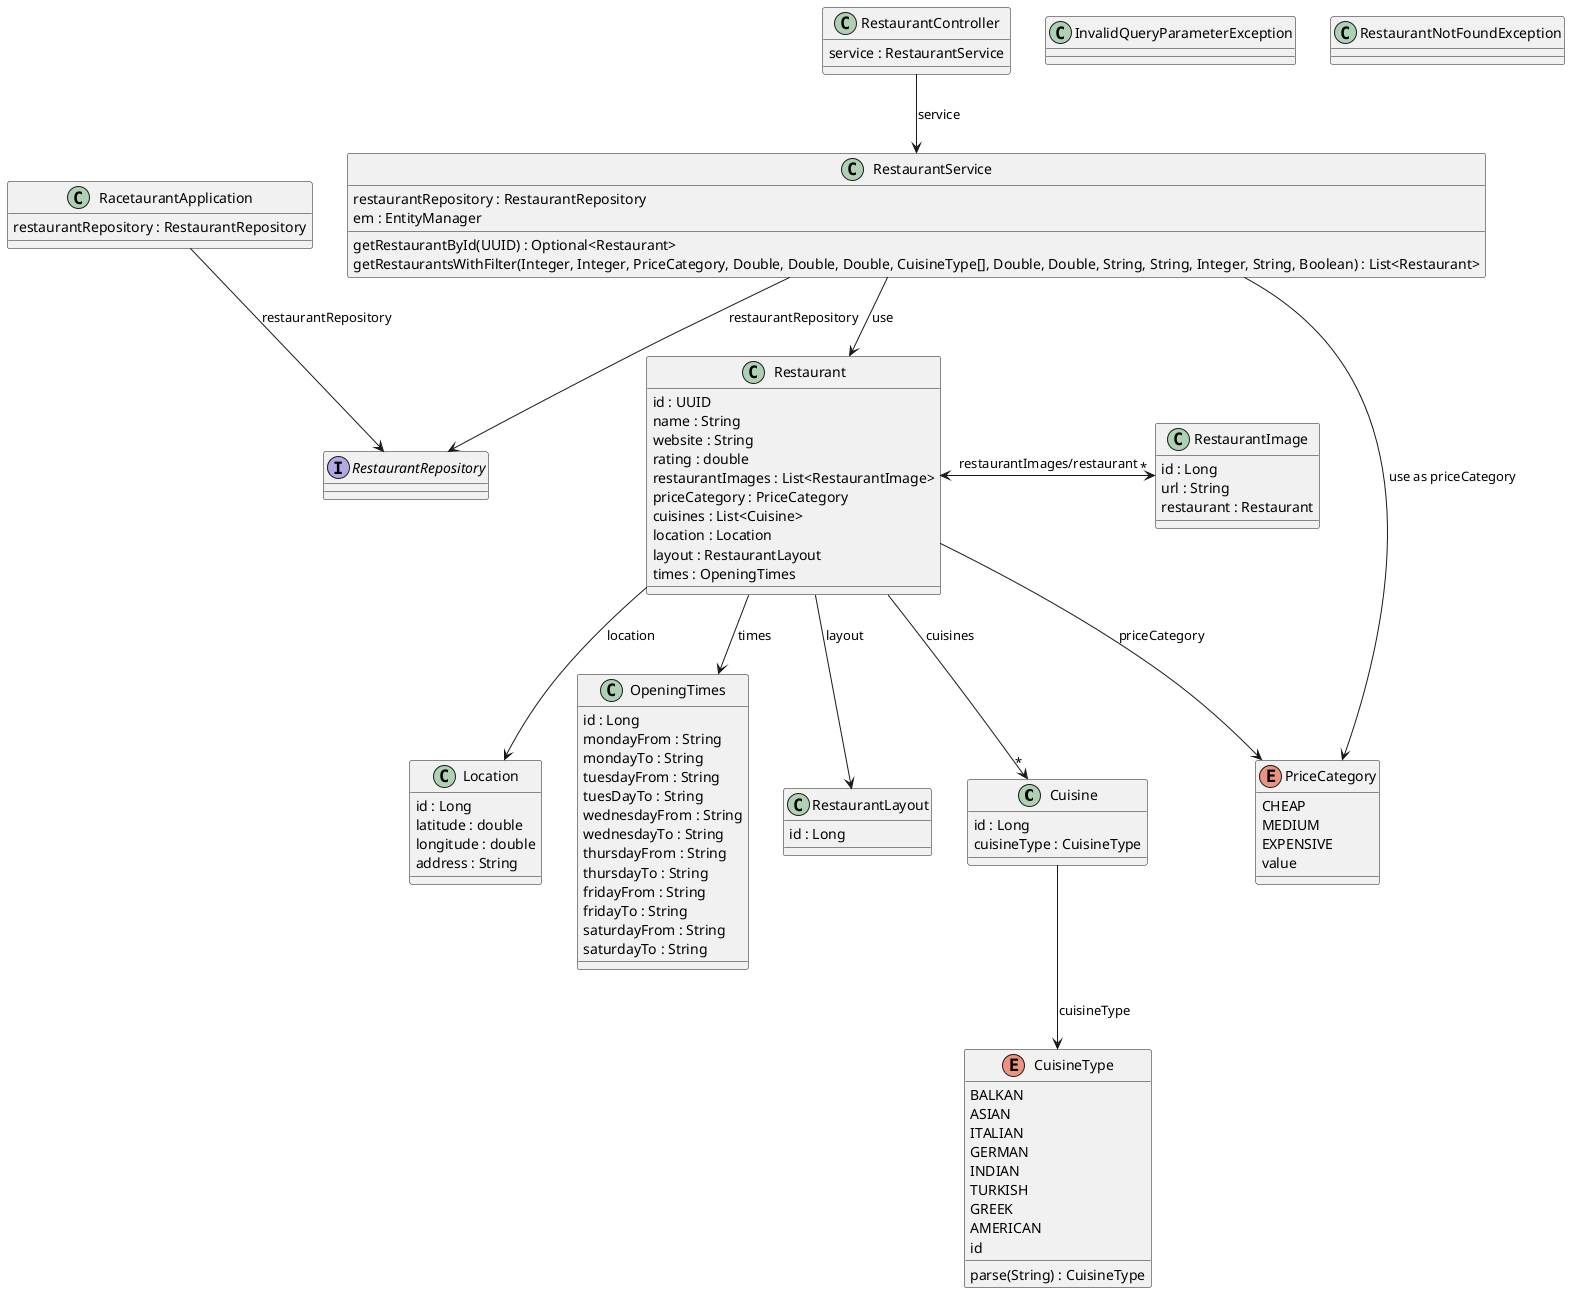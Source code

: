 @startuml

class "Cuisine" {
  id : Long
  cuisineType : CuisineType
}

enum "CuisineType" {
  BALKAN
  ASIAN
  ITALIAN
  GERMAN
  INDIAN
  TURKISH
  GREEK
  AMERICAN
  id
  parse(String) : CuisineType
}

class "InvalidQueryParameterException"

class "Location" {
  id : Long
  latitude : double
  longitude : double
  address : String
}

class "OpeningTimes" {
  id : Long
  mondayFrom : String
  mondayTo : String
  tuesdayFrom : String
  tuesDayTo : String
  wednesdayFrom : String
  wednesdayTo : String
  thursdayFrom : String
  thursdayTo : String
  fridayFrom : String
  fridayTo : String
  saturdayFrom : String
  saturdayTo : String
}

enum "PriceCategory" {
  CHEAP
  MEDIUM
  EXPENSIVE
  value
}

class "RacetaurantApplication" {
  restaurantRepository : RestaurantRepository
}

class "Restaurant" {
  id : UUID
  name : String
  website : String
  rating : double
  restaurantImages : List<RestaurantImage>
  priceCategory : PriceCategory
  cuisines : List<Cuisine>
  location : Location
  layout : RestaurantLayout
  times : OpeningTimes
}

class "RestaurantController" {
  service : RestaurantService
}

class "RestaurantImage" {
  id : Long
  url : String
  restaurant : Restaurant
}

class "RestaurantLayout" {
  id : Long
}

class "RestaurantNotFoundException"

interface "RestaurantRepository"

class "RestaurantService" {
  restaurantRepository : RestaurantRepository
  em : EntityManager
  getRestaurantById(UUID) : Optional<Restaurant>
  getRestaurantsWithFilter(Integer, Integer, PriceCategory, Double, Double, Double, CuisineType[], Double, Double, String, String, Integer, String, Boolean) : List<Restaurant>
}

"Cuisine" --> "CuisineType" : cuisineType
"RacetaurantApplication" --> "RestaurantRepository" : restaurantRepository
"RestaurantController" --> "RestaurantService" : service
"Restaurant" --> "*" "Cuisine" : cuisines
"Restaurant" --> "Location" : location
"Restaurant" --> "OpeningTimes" : times
"Restaurant" --> "PriceCategory" : priceCategory
"Restaurant" <-> "*" "RestaurantImage" : restaurantImages/restaurant
"Restaurant" --> "RestaurantLayout" : layout
"RestaurantService" --> "PriceCategory" : use as priceCategory
"RestaurantService" --> "Restaurant" : use
"RestaurantService" --> "RestaurantRepository" : restaurantRepository

@enduml